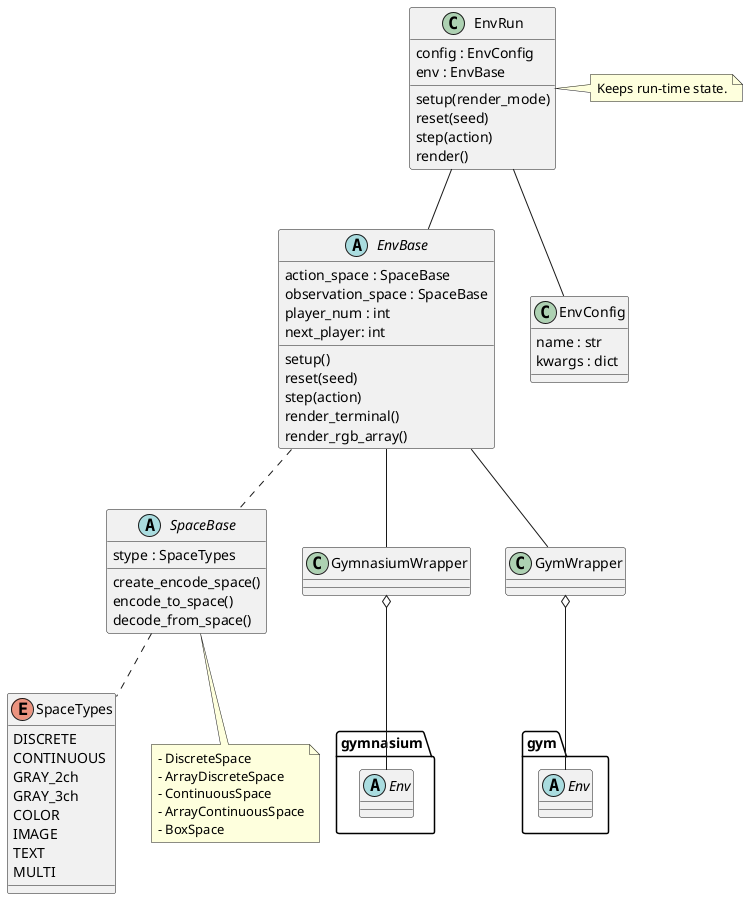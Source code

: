 @startuml class_env

enum SpaceTypes {
    DISCRETE
    CONTINUOUS
    GRAY_2ch
    GRAY_3ch
    COLOR
    IMAGE
    TEXT
    MULTI
}

abstract SpaceBase {
    stype : SpaceTypes
    create_encode_space()
    encode_to_space()
    decode_from_space()
}
note as SpaceMemo
- DiscreteSpace
- ArrayDiscreteSpace
- ContinuousSpace
- ArrayContinuousSpace
- BoxSpace
end note
SpaceBase <|-- SpaceMemo

SpaceBase .. SpaceTypes

abstract EnvBase {
    action_space : SpaceBase
    observation_space : SpaceBase
    player_num : int
    next_player: int
    setup()
    reset(seed)
    step(action)
    render_terminal()
    render_rgb_array()
} 

EnvBase .. SpaceBase

abstract gymnasium.Env {}
abstract gym.Env {}
class GymnasiumWrapper {}
class GymWrapper {}

GymnasiumWrapper o-- gymnasium.Env
GymWrapper o-- gym.Env
EnvBase -- GymnasiumWrapper
EnvBase -- GymWrapper

class EnvRun {
    config : EnvConfig
    env : EnvBase
    setup(render_mode)
    reset(seed)
    step(action)
    render()
}
EnvRun -- EnvBase

note "Keeps run-time state." as EnvRunMemo
EnvRun . EnvRunMemo


class EnvConfig {
    name : str
    kwargs : dict
}
EnvRun -- EnvConfig


@enduml